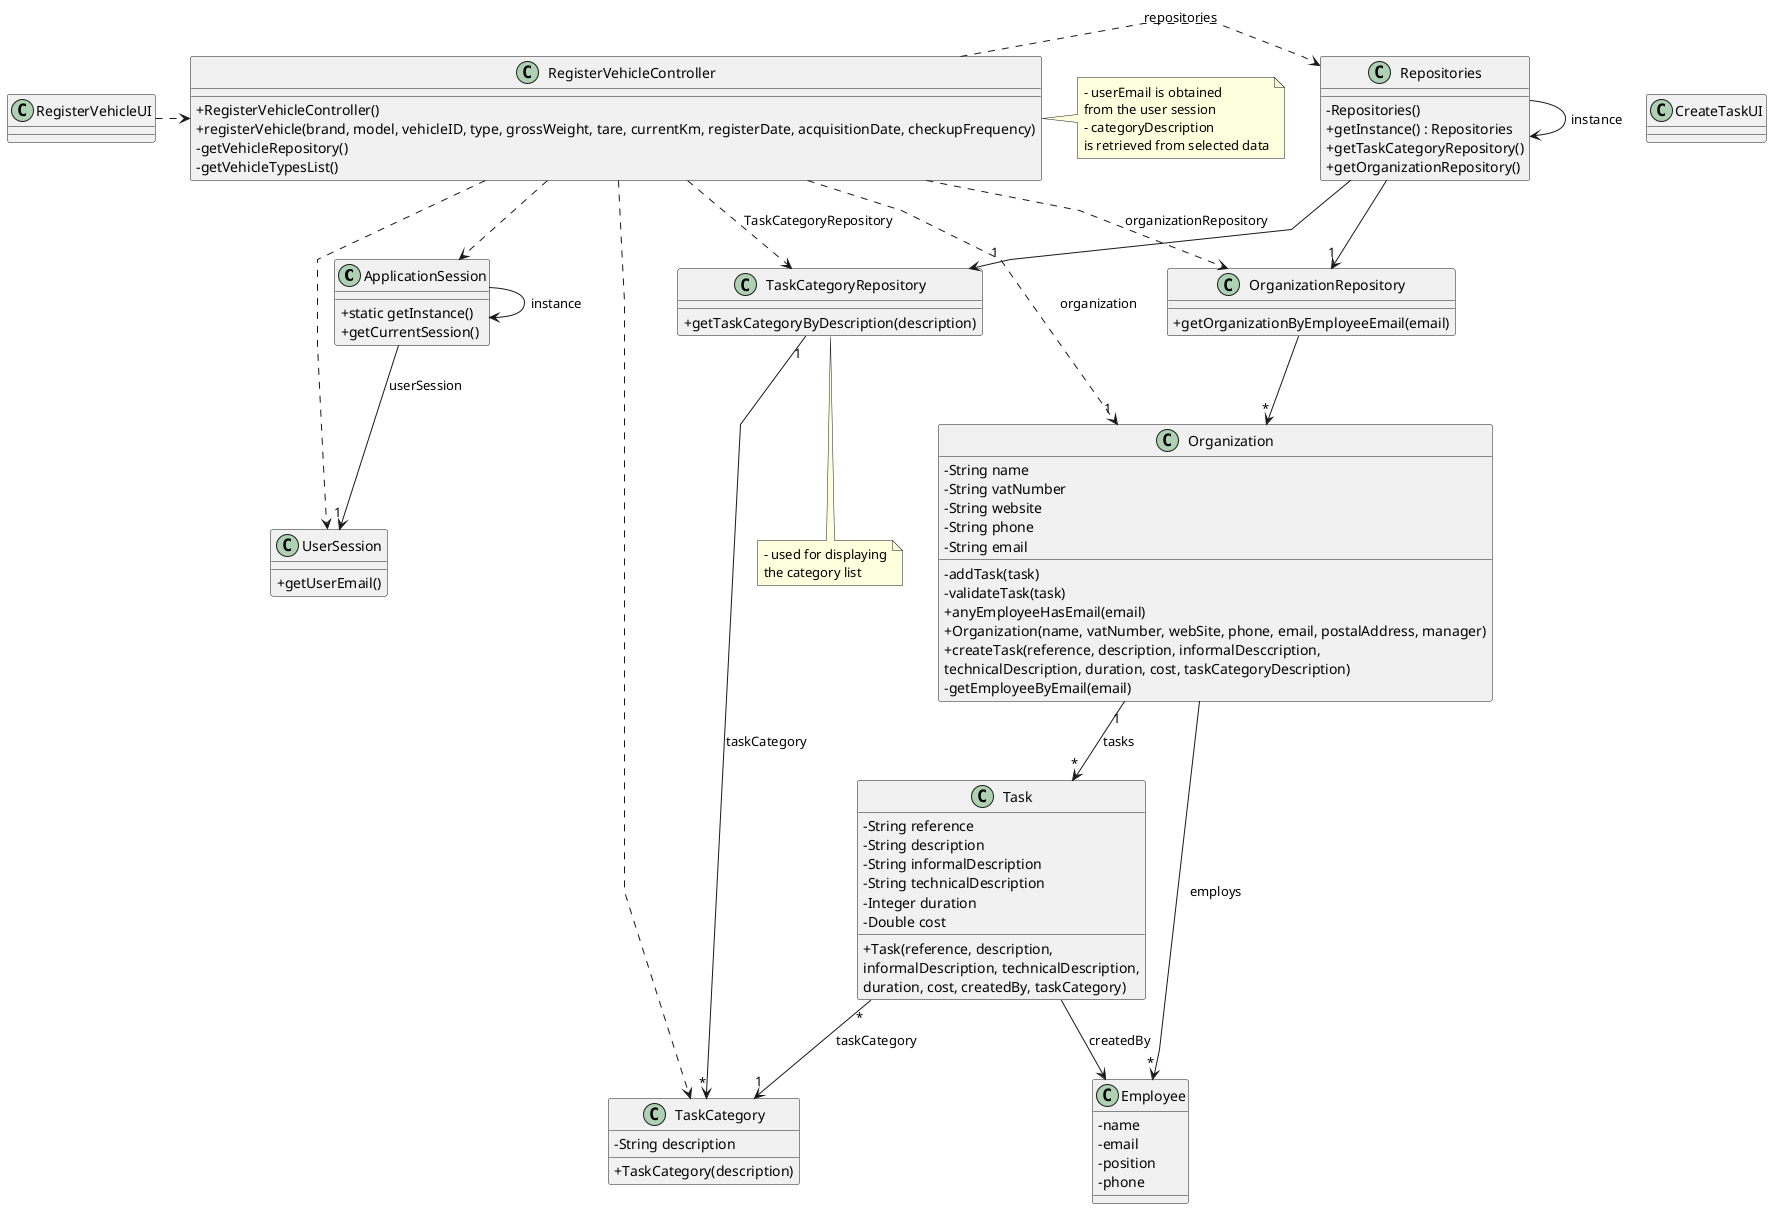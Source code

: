 @startuml
'skinparam monochrome true
skinparam packageStyle rectangle
skinparam shadowing false
skinparam linetype polyline
'skinparam linetype orto

skinparam classAttributeIconSize 0

'left to right direction

class ApplicationSession
{
    + static getInstance()
    + getCurrentSession()
}

class UserSession
{
    + getUserEmail()
}

class Employee {
    - name
    - email
    - position
    - phone
}

class Task {
    - String reference
    - String description
    - String informalDescription
    - String technicalDescription
    - Integer duration
    - Double cost

    + Task(reference, description,\ninformalDescription, technicalDescription,\nduration, cost, createdBy, taskCategory)
}

class TaskCategory {
    - String description

    + TaskCategory(description)
}

class Organization {
    - String name
    - String vatNumber
    - String website
    - String phone
    - String email

    - addTask(task)
    - validateTask(task)
    + anyEmployeeHasEmail(email)
    + Organization(name, vatNumber, webSite, phone, email, postalAddress, manager)
    + createTask(reference, description, informalDesccription,\ntechnicalDescription, duration, cost, taskCategoryDescription)
    - getEmployeeByEmail(email)

'  +saveTask(task)
}

class TaskCategoryRepository {
    + getTaskCategoryByDescription(description)
}

class OrganizationRepository {
    + getOrganizationByEmployeeEmail(email)
}

class Repositories {
    - Repositories()
    + getInstance() : Repositories
    + getTaskCategoryRepository()
    + getOrganizationRepository()
}

class RegisterVehicleController {
    + RegisterVehicleController()
    + registerVehicle(brand, model, vehicleID, type, grossWeight, tare, currentKm, registerDate, acquisitionDate, checkupFrequency)
    - getVehicleRepository()
    - getVehicleTypesList()
}

note right of RegisterVehicleController
    - userEmail is obtained
    from the user session
    - categoryDescription
    is retrieved from selected data
end note

note bottom of TaskCategoryRepository
    - used for displaying
    the category list
end note

class CreateTaskUI {
}

Repositories -> Repositories : instance
ApplicationSession -> ApplicationSession : instance

RegisterVehicleUI .> RegisterVehicleController

RegisterVehicleController .> Repositories : repositories

Repositories -> "1" TaskCategoryRepository

RegisterVehicleController ..> TaskCategory
RegisterVehicleController ..> OrganizationRepository : organizationRepository
RegisterVehicleController ..> TaskCategoryRepository : TaskCategoryRepository

Repositories --> "1" OrganizationRepository

OrganizationRepository --> "*" Organization
ApplicationSession --> "1" UserSession : userSession

RegisterVehicleController..> "1" Organization : organization
RegisterVehicleController ..> ApplicationSession
RegisterVehicleController ..> UserSession
Task "*" --> "1" TaskCategory : taskCategory
TaskCategoryRepository "1" --> "*" TaskCategory : taskCategory
Organization "1" --> "*" Task : tasks
Task --> Employee : createdBy

Organization --> "*" Employee : employs

@enduml